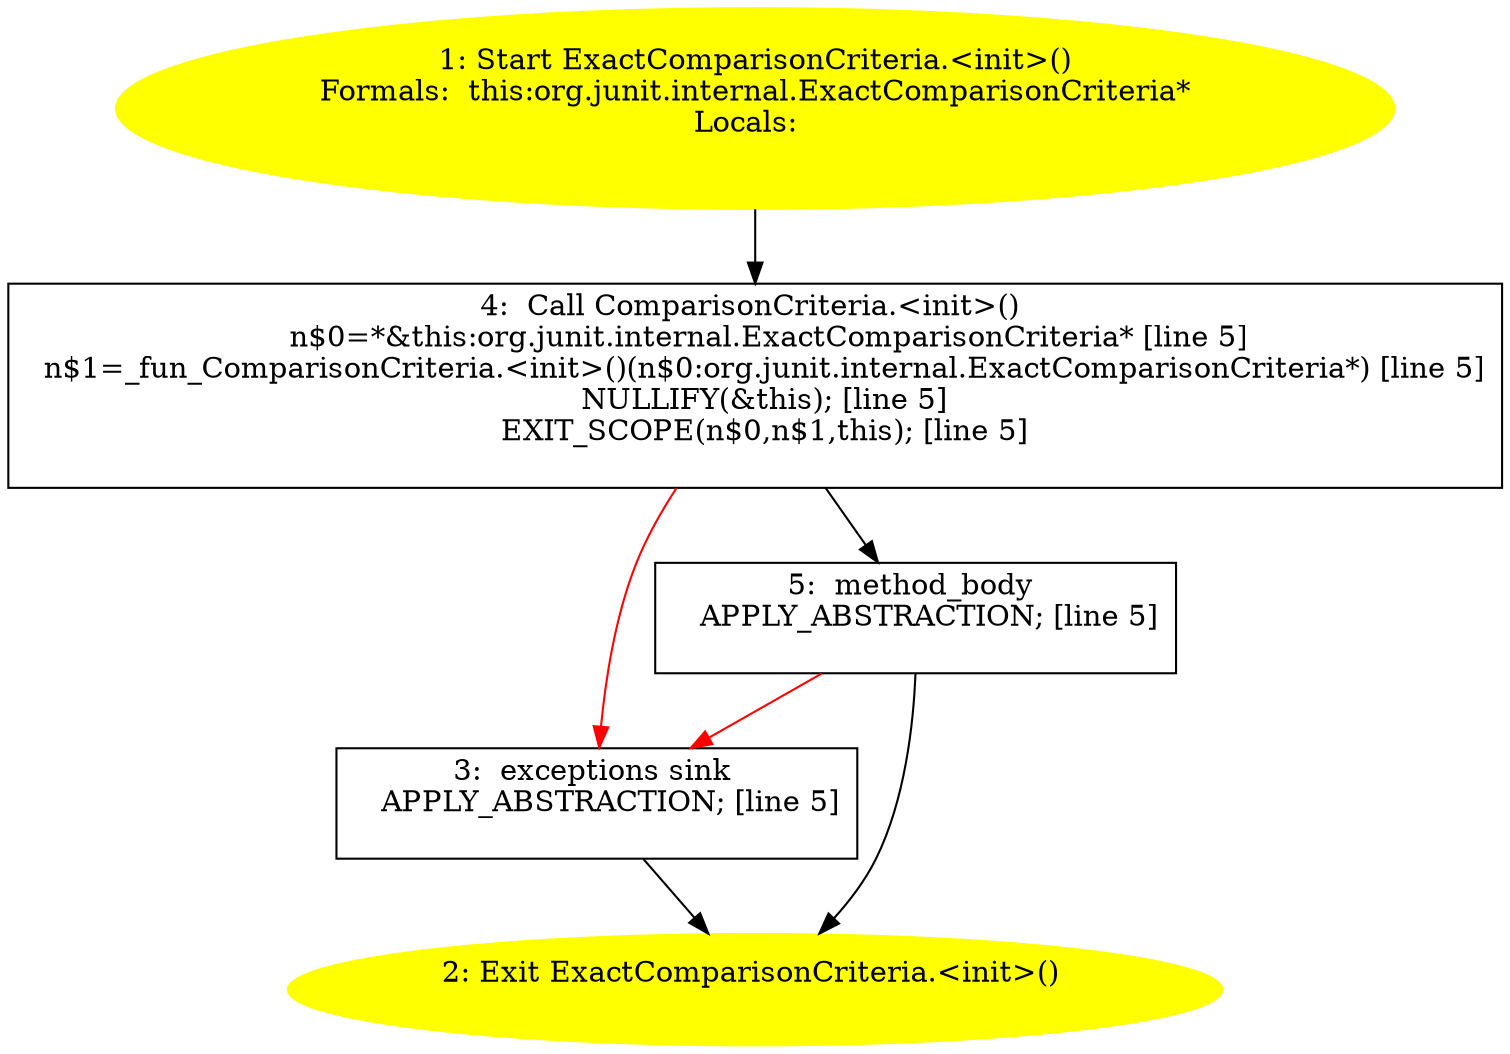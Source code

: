 /* @generated */
digraph cfg {
"org.junit.internal.ExactComparisonCriteria.<init>().7a78dacd85e9179a9a7fdb419e973f22_1" [label="1: Start ExactComparisonCriteria.<init>()\nFormals:  this:org.junit.internal.ExactComparisonCriteria*\nLocals:  \n  " color=yellow style=filled]
	

	 "org.junit.internal.ExactComparisonCriteria.<init>().7a78dacd85e9179a9a7fdb419e973f22_1" -> "org.junit.internal.ExactComparisonCriteria.<init>().7a78dacd85e9179a9a7fdb419e973f22_4" ;
"org.junit.internal.ExactComparisonCriteria.<init>().7a78dacd85e9179a9a7fdb419e973f22_2" [label="2: Exit ExactComparisonCriteria.<init>() \n  " color=yellow style=filled]
	

"org.junit.internal.ExactComparisonCriteria.<init>().7a78dacd85e9179a9a7fdb419e973f22_3" [label="3:  exceptions sink \n   APPLY_ABSTRACTION; [line 5]\n " shape="box"]
	

	 "org.junit.internal.ExactComparisonCriteria.<init>().7a78dacd85e9179a9a7fdb419e973f22_3" -> "org.junit.internal.ExactComparisonCriteria.<init>().7a78dacd85e9179a9a7fdb419e973f22_2" ;
"org.junit.internal.ExactComparisonCriteria.<init>().7a78dacd85e9179a9a7fdb419e973f22_4" [label="4:  Call ComparisonCriteria.<init>() \n   n$0=*&this:org.junit.internal.ExactComparisonCriteria* [line 5]\n  n$1=_fun_ComparisonCriteria.<init>()(n$0:org.junit.internal.ExactComparisonCriteria*) [line 5]\n  NULLIFY(&this); [line 5]\n  EXIT_SCOPE(n$0,n$1,this); [line 5]\n " shape="box"]
	

	 "org.junit.internal.ExactComparisonCriteria.<init>().7a78dacd85e9179a9a7fdb419e973f22_4" -> "org.junit.internal.ExactComparisonCriteria.<init>().7a78dacd85e9179a9a7fdb419e973f22_5" ;
	 "org.junit.internal.ExactComparisonCriteria.<init>().7a78dacd85e9179a9a7fdb419e973f22_4" -> "org.junit.internal.ExactComparisonCriteria.<init>().7a78dacd85e9179a9a7fdb419e973f22_3" [color="red" ];
"org.junit.internal.ExactComparisonCriteria.<init>().7a78dacd85e9179a9a7fdb419e973f22_5" [label="5:  method_body \n   APPLY_ABSTRACTION; [line 5]\n " shape="box"]
	

	 "org.junit.internal.ExactComparisonCriteria.<init>().7a78dacd85e9179a9a7fdb419e973f22_5" -> "org.junit.internal.ExactComparisonCriteria.<init>().7a78dacd85e9179a9a7fdb419e973f22_2" ;
	 "org.junit.internal.ExactComparisonCriteria.<init>().7a78dacd85e9179a9a7fdb419e973f22_5" -> "org.junit.internal.ExactComparisonCriteria.<init>().7a78dacd85e9179a9a7fdb419e973f22_3" [color="red" ];
}
